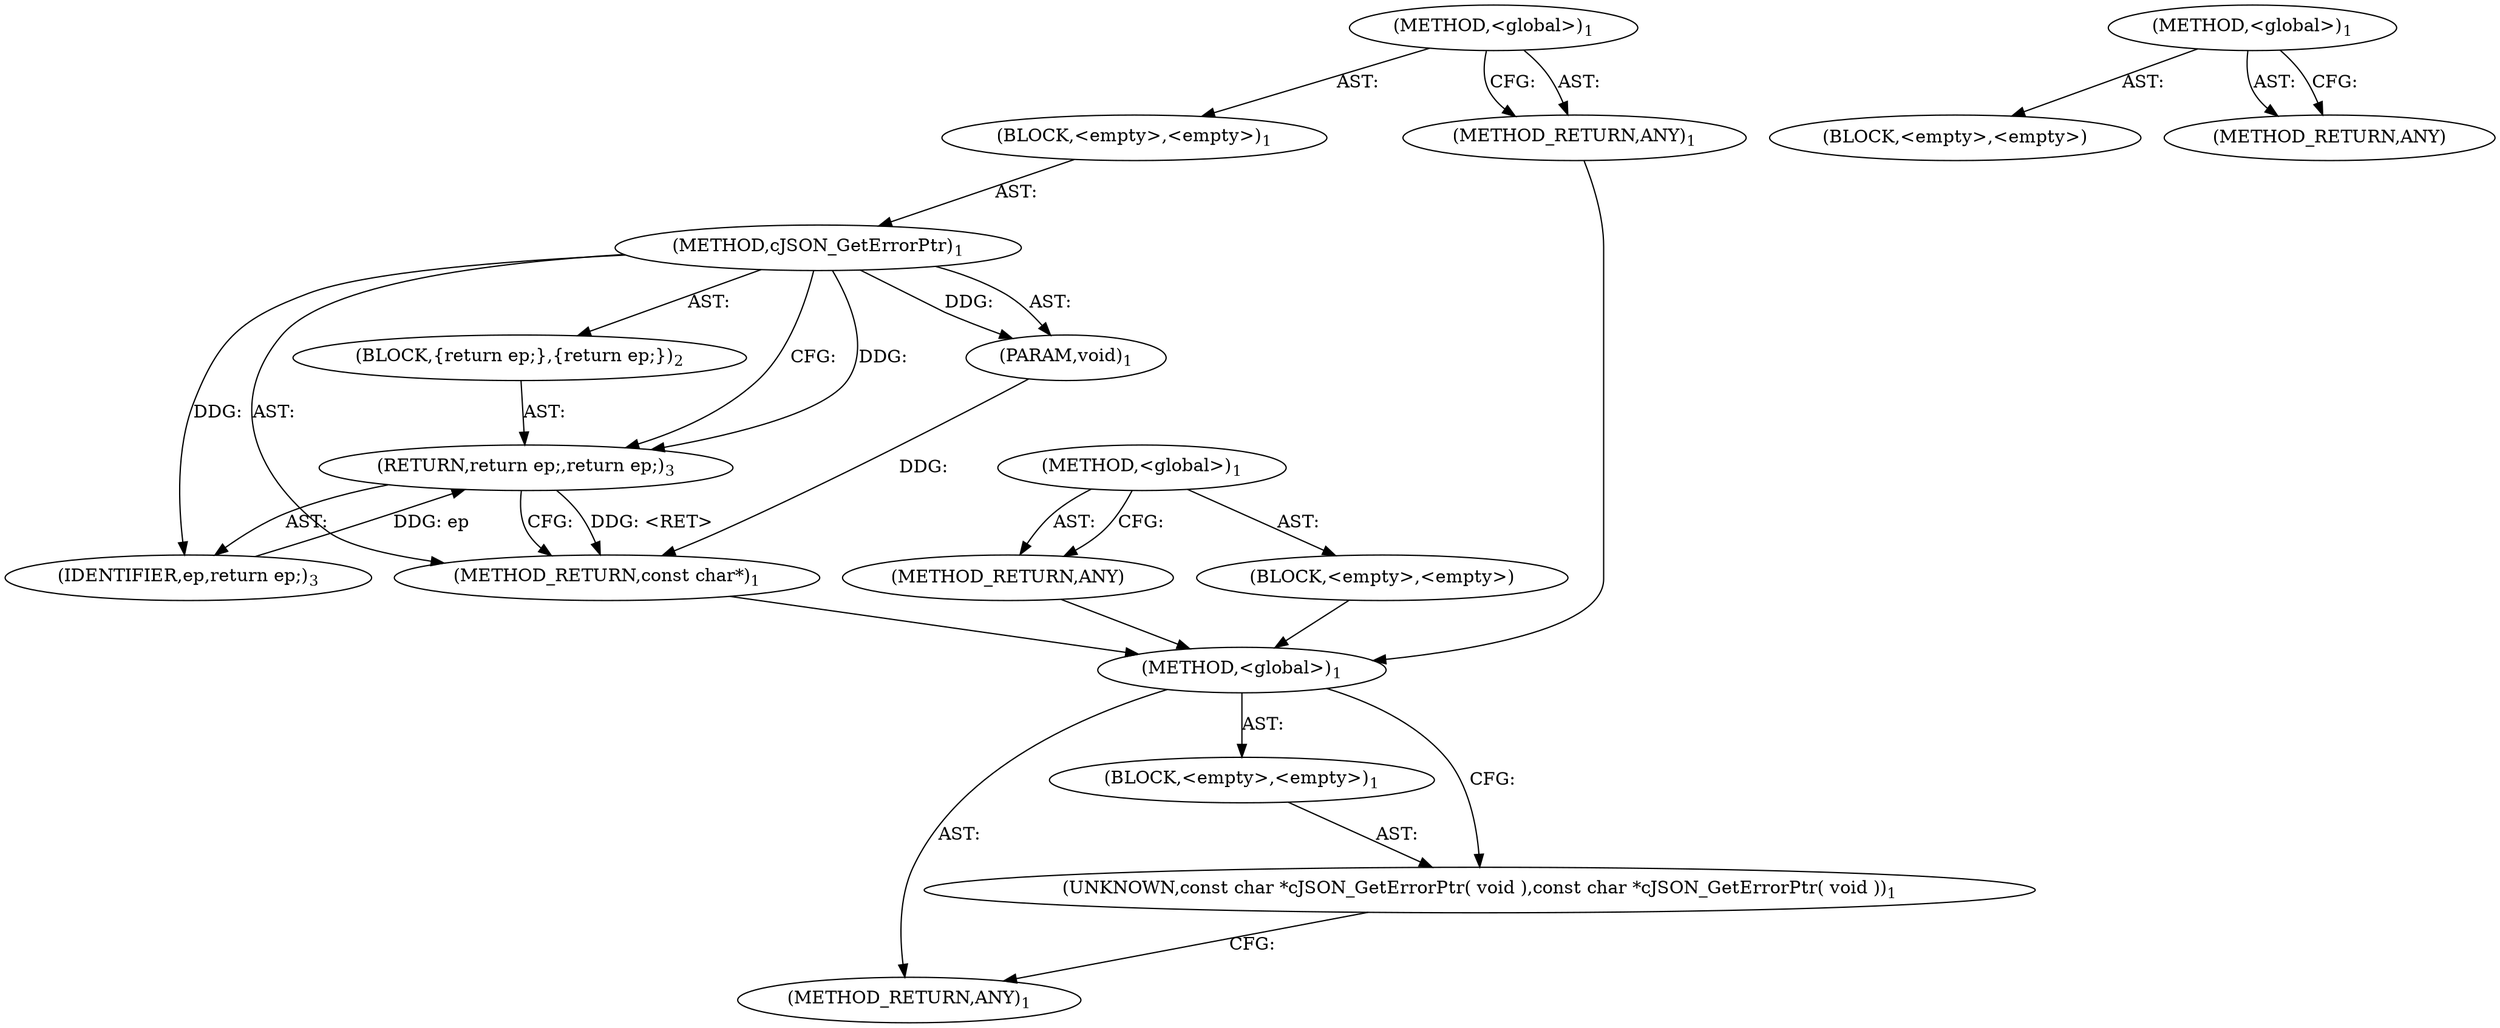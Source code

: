 digraph "&lt;global&gt;" {
vulnerable_6 [label=<(METHOD,&lt;global&gt;)<SUB>1</SUB>>];
vulnerable_7 [label=<(BLOCK,&lt;empty&gt;,&lt;empty&gt;)<SUB>1</SUB>>];
vulnerable_8 [label=<(METHOD,cJSON_GetErrorPtr)<SUB>1</SUB>>];
vulnerable_9 [label=<(PARAM,void)<SUB>1</SUB>>];
vulnerable_10 [label=<(BLOCK,{
	return ep;
},{
	return ep;
})<SUB>2</SUB>>];
vulnerable_11 [label=<(RETURN,return ep;,return ep;)<SUB>3</SUB>>];
vulnerable_12 [label=<(IDENTIFIER,ep,return ep;)<SUB>3</SUB>>];
vulnerable_13 [label=<(METHOD_RETURN,const char*)<SUB>1</SUB>>];
vulnerable_15 [label=<(METHOD_RETURN,ANY)<SUB>1</SUB>>];
vulnerable_24 [label=<(METHOD,&lt;global&gt;)<SUB>1</SUB>>];
vulnerable_25 [label=<(BLOCK,&lt;empty&gt;,&lt;empty&gt;)>];
vulnerable_26 [label=<(METHOD_RETURN,ANY)>];
fixed_6 [label=<(METHOD,&lt;global&gt;)<SUB>1</SUB>>];
fixed_7 [label=<(BLOCK,&lt;empty&gt;,&lt;empty&gt;)<SUB>1</SUB>>];
fixed_8 [label=<(UNKNOWN,const char *cJSON_GetErrorPtr( void ),const char *cJSON_GetErrorPtr( void ))<SUB>1</SUB>>];
fixed_9 [label=<(METHOD_RETURN,ANY)<SUB>1</SUB>>];
fixed_14 [label=<(METHOD,&lt;global&gt;)<SUB>1</SUB>>];
fixed_15 [label=<(BLOCK,&lt;empty&gt;,&lt;empty&gt;)>];
fixed_16 [label=<(METHOD_RETURN,ANY)>];
vulnerable_6 -> vulnerable_7  [key=0, label="AST: "];
vulnerable_6 -> vulnerable_15  [key=0, label="AST: "];
vulnerable_6 -> vulnerable_15  [key=1, label="CFG: "];
vulnerable_7 -> vulnerable_8  [key=0, label="AST: "];
vulnerable_8 -> vulnerable_9  [key=0, label="AST: "];
vulnerable_8 -> vulnerable_9  [key=1, label="DDG: "];
vulnerable_8 -> vulnerable_10  [key=0, label="AST: "];
vulnerable_8 -> vulnerable_13  [key=0, label="AST: "];
vulnerable_8 -> vulnerable_11  [key=0, label="CFG: "];
vulnerable_8 -> vulnerable_11  [key=1, label="DDG: "];
vulnerable_8 -> vulnerable_12  [key=0, label="DDG: "];
vulnerable_9 -> vulnerable_13  [key=0, label="DDG: "];
vulnerable_10 -> vulnerable_11  [key=0, label="AST: "];
vulnerable_11 -> vulnerable_12  [key=0, label="AST: "];
vulnerable_11 -> vulnerable_13  [key=0, label="CFG: "];
vulnerable_11 -> vulnerable_13  [key=1, label="DDG: &lt;RET&gt;"];
vulnerable_12 -> vulnerable_11  [key=0, label="DDG: ep"];
vulnerable_13 -> fixed_6  [key=0];
vulnerable_15 -> fixed_6  [key=0];
vulnerable_24 -> vulnerable_25  [key=0, label="AST: "];
vulnerable_24 -> vulnerable_26  [key=0, label="AST: "];
vulnerable_24 -> vulnerable_26  [key=1, label="CFG: "];
vulnerable_25 -> fixed_6  [key=0];
vulnerable_26 -> fixed_6  [key=0];
fixed_6 -> fixed_7  [key=0, label="AST: "];
fixed_6 -> fixed_9  [key=0, label="AST: "];
fixed_6 -> fixed_8  [key=0, label="CFG: "];
fixed_7 -> fixed_8  [key=0, label="AST: "];
fixed_8 -> fixed_9  [key=0, label="CFG: "];
fixed_14 -> fixed_15  [key=0, label="AST: "];
fixed_14 -> fixed_16  [key=0, label="AST: "];
fixed_14 -> fixed_16  [key=1, label="CFG: "];
}
